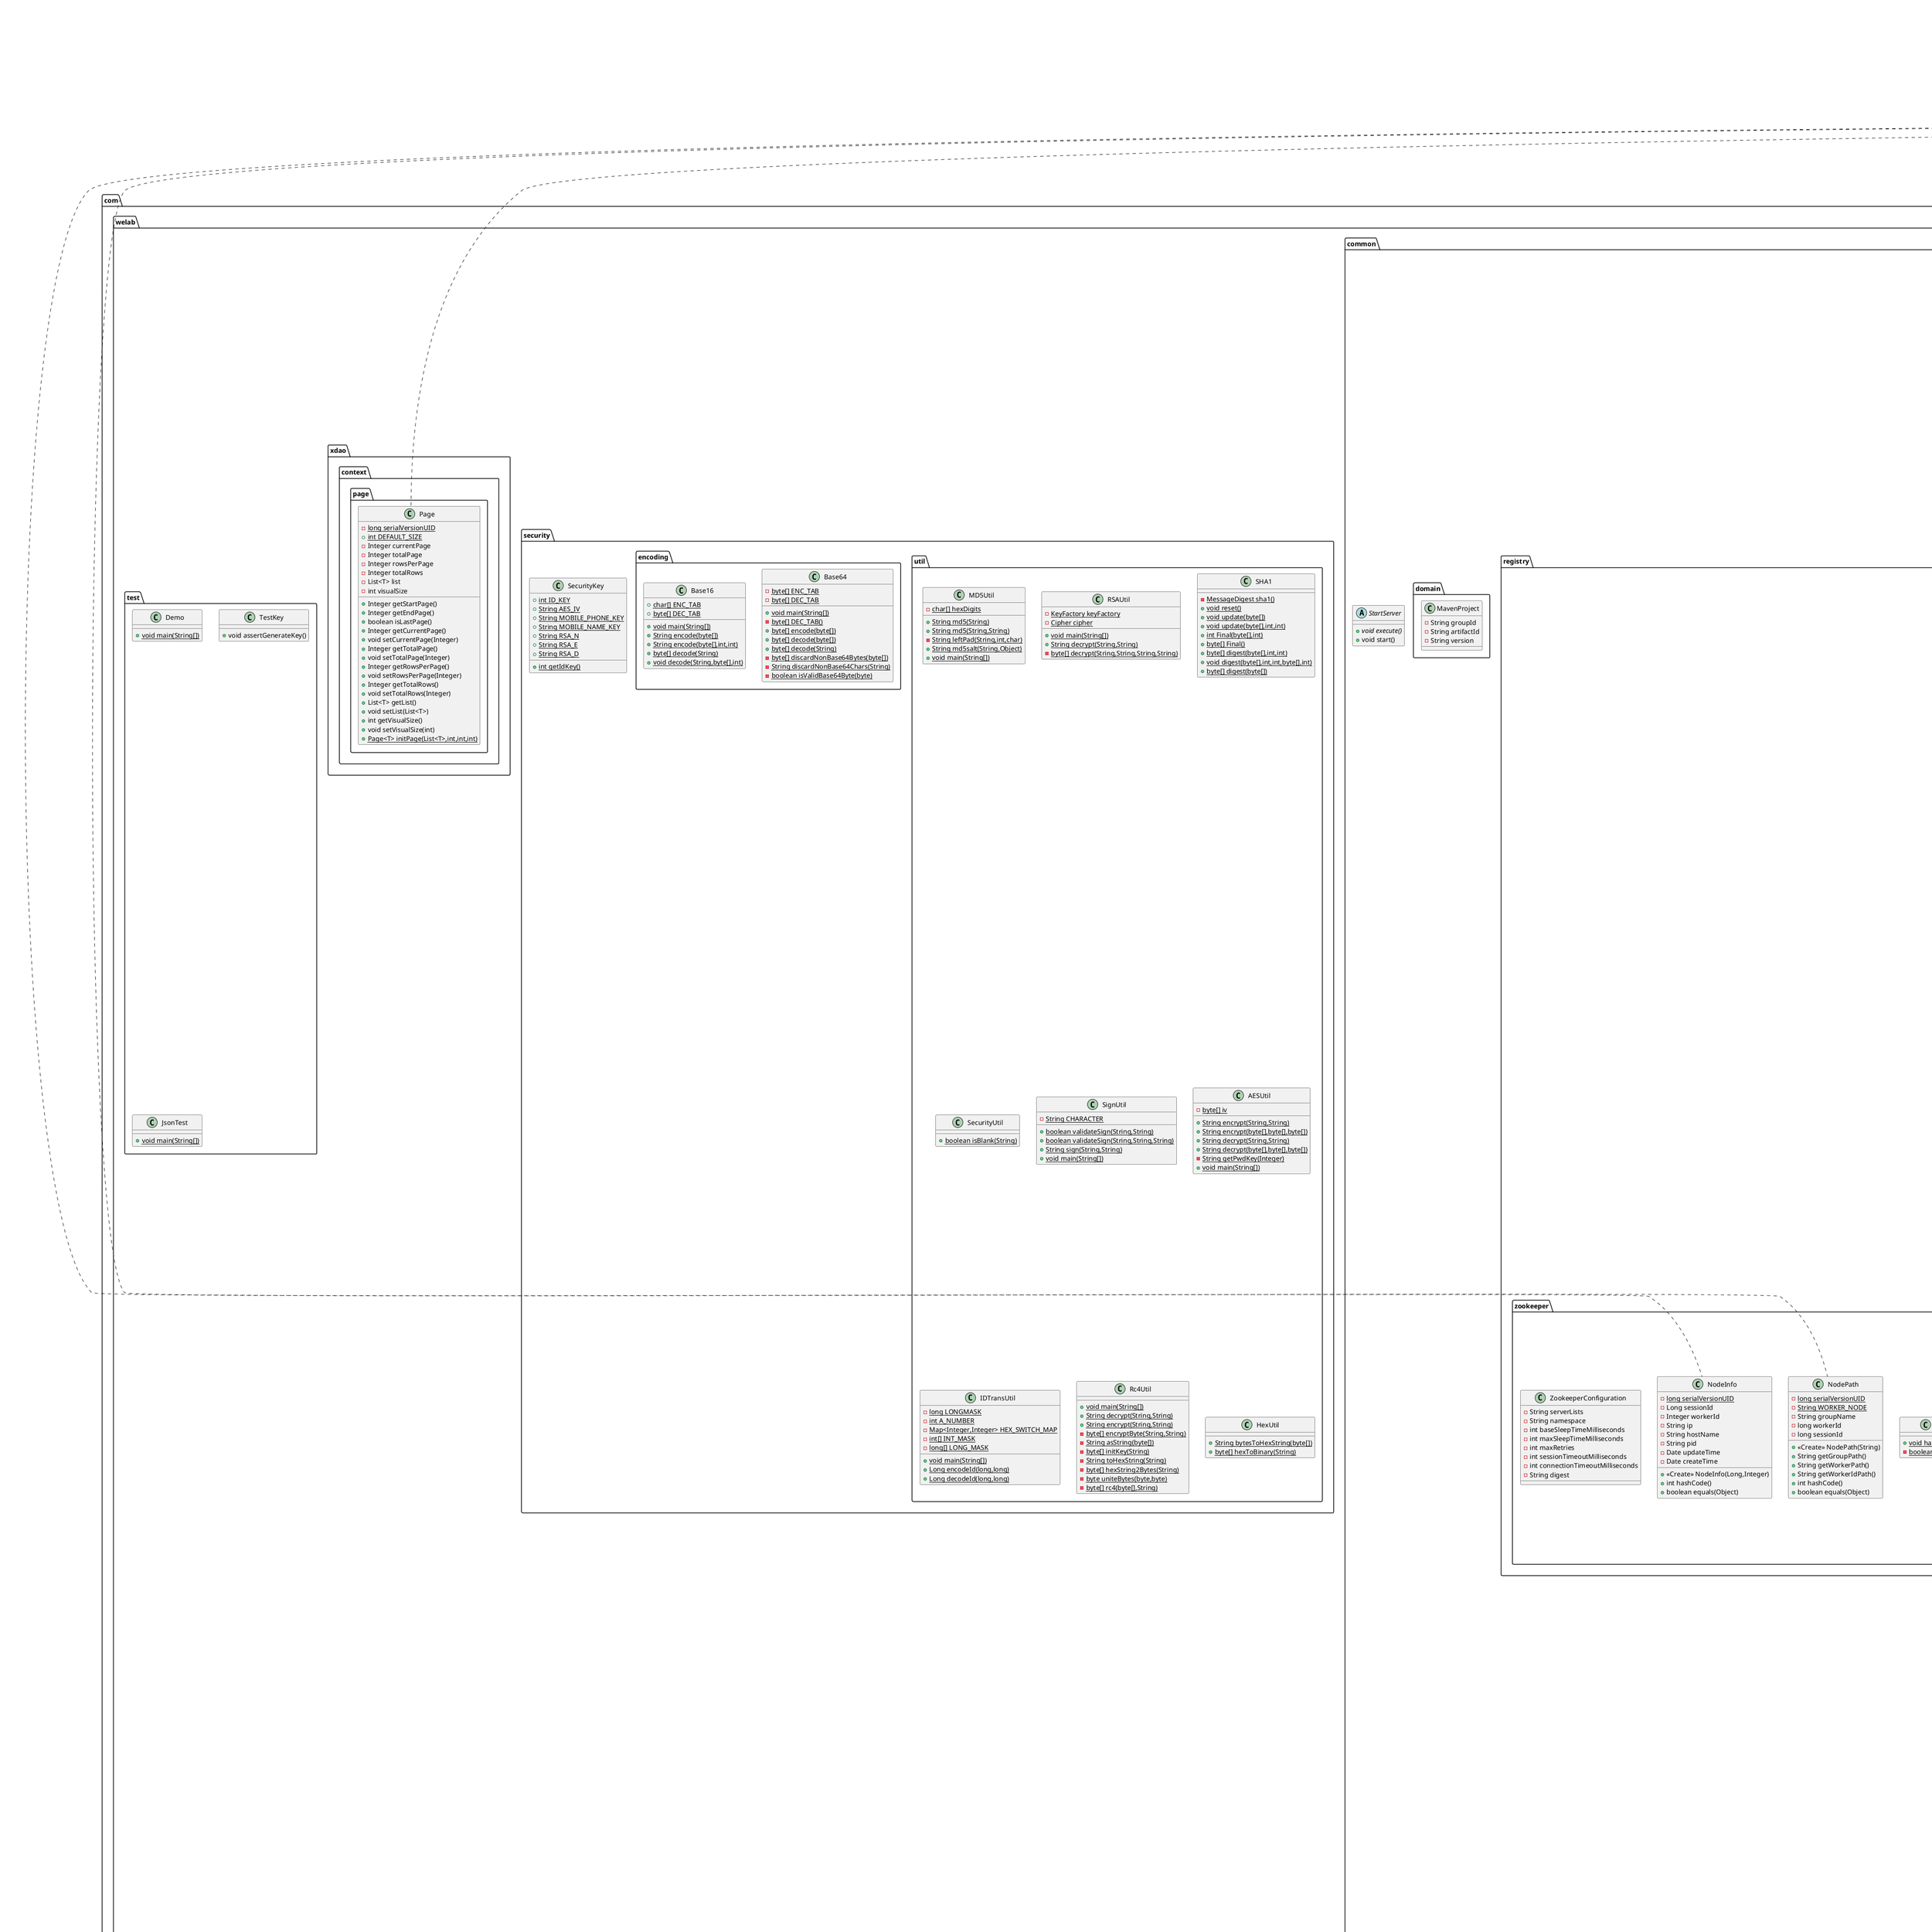 @startuml
class com.welab.common.utils.FileUtils {
- {static} int BUFFER
- {static} double KB_SIZE
- {static} double MB_SIZE
- {static} double GB_SIZE
- {static} String B
- {static} String KB
- {static} String MB
- {static} String GB
+ {static} InputStream getInputStreamFromClassPath(String)
+ boolean copyTo(String,String)
+ {static} boolean delete(String)
+ boolean moveFile(String,String)
+ {static} boolean makedir(String)
+ boolean rmdir(String)
+ {static} void uploadFile(InputStream,String)
+ {static} String getFileSizeStr(long)
}
class com.welab.security.util.MD5Util {
- {static} char[] hexDigits
+ {static} String md5(String)
+ {static} String md5(String,String)
- {static} String leftPad(String,int,char)
+ {static} String md5salt(String,Object)
+ {static} void main(String[])
}
class com.welab.security.util.RSAUtil {
- {static} KeyFactory keyFactory
- {static} Cipher cipher
+ {static} void main(String[])
+ {static} String decrypt(String,String)
- {static} byte[] decrypt(String,String,String,String)
}
interface com.welab.common.msg.BaseQueueEnum {
~ String TAG_NAME
~ MessageTypeEnum getMessageTypeEnum()
~ String getQueueName()
~ String getBindExchangeName()
~ String getRoutingKey()
~ String getDeadExchangeName()
~ String getDeadRoutingKey()
~ String getTag()
~ String getListenerContainerFactoryBeanId()
}
class com.welab.common.utils.YamlUtil {
+ {static} Map<String,Object> getMaps(String)
+ {static} Properties getProperties(String)
+ {static} OrderSafeProperties getOrderSafeProperties(String)
}
class com.welab.common.utils.BeanCopierUtil {
- {static} Map<String,BeanCopier> BEANCOPIER_MAP
+ {static} void copy(Object,Object)
}
interface com.welab.common.exception.BaseException {
~ Integer getCode()
~ String[] getArgs()
~ void setTime(Date)
~ Date getTime()
~ void setClassName(String)
~ String getClassName()
~ void setMethodName(String)
~ String getMethodName()
~ void setParameters(String[])
~ String[] getParameters()
~ void setHandled(boolean)
~ boolean isHandled()
~ String getMessage()
~ void setI18nMessage(String)
~ String getI18nMessage()
}
class com.welab.common.response.Response {
- {static} long serialVersionUID
- Integer code
- String message
- T result
+ {static} Map<Integer,String> RESPONSE_MAP
+ <<Create>> Response(Integer)
+ <<Create>> Response(Integer,T)
+ <<Create>> Response(Integer,String,T)
+ <<Create>> Response()
+ {static} boolean isSuccess(Response<?>)
+ Integer getCode()
+ String getMessage()
+ T getResult()
+ void setCode(Integer)
+ void setMessage(String)
+ void setResult(T)
+ boolean equals(Object)
+ String toString()
}
class com.welab.common.utils.AnnotationUtil {
+ {static} Map<String,Object> getAnnotationAttributes(Annotation)
+ {static} Map<String,Object> getAnnotationAttributes(Annotation,boolean)
+ {static} LinkedHashMap<String,Object> getAnnotationAttributes(Annotation,boolean,boolean)
~ {static} Object adaptValue(Object,boolean,boolean)
}
class com.welab.common.config.Sanitizer {
- {static} String[] REGEX_PARTS
- Pattern[] keysToSanitize
~ <<Create>> Sanitizer()
~ <<Create>> Sanitizer(String)
+ void setKeysToSanitize(String)
- Pattern getPattern(String)
- boolean isRegex(String)
+ Object sanitize(String,Object)
}
class com.welab.common.exception.WeLabException {
- {static} long serialVersionUID
- String code
- String message
- Object[] args
+ <<Create>> WeLabException()
+ <<Create>> WeLabException(String,Throwable)
+ <<Create>> WeLabException(Throwable)
+ <<Create>> WeLabException(String)
+ <<Create>> WeLabException(String,Object)
+ <<Create>> WeLabException(String,String,Object)
}
class com.welab.common.executor.PoolExecutorEngine {
- ThreadPoolExecutor executor
+ void ThreadPoolExecutor(ThreadPoolExecutor)
}
class com.welab.common.keygen.GeneratorConnectorFactory {
- Snowflake snowflake
- RegisterCenter register
- boolean working
- boolean connecting
+ <<Create>> GeneratorConnectorFactory(RegisterCenter)
+ void close()
+ void suspend()
+ boolean isWorking()
+ boolean isConnecting()
+ void init()
+ void connect()
}
class com.welab.common.factory.DefaultThreadFactory {
- {static} Map<String,DefaultThreadFactory> mapOfNameAndThreadFactory
- {static} Map<String,AtomicInteger> mapOfNameAndAtomicInteger
- String threadPoolName
- int priority
+ {static} DefaultThreadFactory getInstance(String)
+ {static} DefaultThreadFactory getInstance(String,Integer)
+ String getThreadPoolName()
+ Thread newThread(Runnable)
+ void setThreadName(String)
}
class com.welab.xdao.context.page.Page {
- {static} long serialVersionUID
+ {static} int DEFAULT_SIZE
- Integer currentPage
- Integer totalPage
- Integer rowsPerPage
- Integer totalRows
- List<T> list
- int visualSize
+ Integer getStartPage()
+ Integer getEndPage()
+ boolean isLastPage()
+ Integer getCurrentPage()
+ void setCurrentPage(Integer)
+ Integer getTotalPage()
+ void setTotalPage(Integer)
+ Integer getRowsPerPage()
+ void setRowsPerPage(Integer)
+ Integer getTotalRows()
+ void setTotalRows(Integer)
+ List<T> getList()
+ void setList(List<T>)
+ int getVisualSize()
+ void setVisualSize(int)
+ {static} Page<T> initPage(List<T>,int,int,int)
}
class com.welab.common.registry.zookeeper.ZookeeperConnectionStateListener {
- GeneratorConnector connector
+ <<Create>> ZookeeperConnectionStateListener(GeneratorConnector)
+ void stateChanged(CuratorFramework,ConnectionState)
# void doReconnecting()
}
class com.welab.common.serializer.support.HessianSerializer {
+ byte[] serialize(Object)
+ T deserialize(byte[])
- void closeQuietly(Closeable)
}
class com.welab.common.spring.SpringContextHolder {
- {static} ApplicationContext applicationContext
+ <<Create>> SpringContextHolder()
+ void setApplicationContext(ApplicationContext)
+ {static} ApplicationContext getApplicationContext()
+ {static} Object getBean(String)
+ {static} T getBean(Class<T>)
+ {static} T getBean(String,Class<T>)
}
class com.welab.common.utils.IDUtil {
+ {static} String uuid()
+ {static} void main(String[])
}
class com.welab.common.config.OrderSafeProperties {
- {static} long serialVersionUID
- LinkedHashSet<Object> keys
+ Enumeration<Object> keys()
+ Set<Object> keySet()
+ Object put(Object,Object)
+ Object remove(Object)
+ void clear()
+ void putAll(Map<? extends Object,? extends Object>)
+ Set<Map.Entry<Object,Object>> entrySet()
}
class com.welab.common.config.OrderSafeProperties$Entry {
- Object key
- Object value
- <<Create>> Entry(Object,Object)
+ Object getKey()
+ Object getValue()
+ Object setValue(Object)
}
class com.welab.common.utils.MathsUtil {
+ {static} int divisor(Integer[])
}
class com.welab.security.util.SHA1 {
- {static} MessageDigest sha1()
+ {static} void reset()
+ {static} void update(byte[])
+ {static} void update(byte[],int,int)
+ {static} int Final(byte[],int)
+ {static} byte[] Final()
+ {static} byte[] digest(byte[],int,int)
+ {static} void digest(byte[],int,int,byte[],int)
+ {static} byte[] digest(byte[])
}
class com.welab.test.Demo {
+ {static} void main(String[])
}
class com.welab.common.utils.http.Utils {
- {static} Logger LOG
+ {static} String ENTITY_STRING
+ {static} String ENTITY_FILE
+ {static} String ENTITY_BYTES
+ {static} String ENTITY_INPUTSTREAM
+ {static} String ENTITY_SERIALIZABLE
+ {static} String ENTITY_MULTIPART
- {static} List<String> SPECIAL_ENTITIY
+ {static} String checkHasParas(String,List<NameValuePair>,String)
+ {static} HttpEntity map2HttpEntity(List<NameValuePair>,Map<String,Object>,String)
- {static} String getMultipartFileName(String,int,int)
- {static} void removeContentTypeChraset(String,HttpEntity)
+ {static} Map<String,Object> buildParas(String)
+ {static} Map<String,Object> buildParas(String[][])
}
class com.welab.common.utils.NumberUtil {
+ {static} double formatDouble(double,int)
+ {static} float formatFloat(float,int)
+ {static} float formatFloat(float)
+ {static} int roundHalfUp(Object)
}
class com.welab.common.factory.NamedThreadFactory {
- AtomicInteger threadNum
- String prefix
- boolean daemo
- ThreadGroup group
+ <<Create>> NamedThreadFactory(String,boolean)
+ Thread newThread(Runnable)
+ ThreadGroup getThreadGroup()
+ String toString()
}
class com.welab.common.utils.ReportMaker {
- {static} Configuration cfg
- {static} Configuration getCfg()
+ {static} void exeute(Map<String,Object>,String,String)
+ {static} String exeute4Content(Map<String,Object>,String)
}
class com.welab.common.keygen.SnowflakeWorkerRegister {
- {static} long MAX_WORKER_NUM
- {static} int MAX_LOCK_WAIT_TIME_MS
- CoordinatorRegistryCenter regCenter
- NodePath nodePath
+ <<Create>> SnowflakeWorkerRegister(CoordinatorRegistryCenter,String)
+ long register()
+ void addConnectionLJistener(ConnectionStateListener)
+ void logout()
- String toJSON(NodeInfo)
}
class com.welab.common.utils.http.HttpClientUtil {
- {static} HttpClient client4HTTP
- {static} HttpClient client4HTTPS
- {static} Header[] headers
- {static} void create(HttpConfig)
+ {static} String get(HttpClient,String,Header[],HttpContext,String)
+ {static} String get(HttpConfig)
+ {static} String post(HttpClient,String,Header[],Map<String,Object>,HttpContext,String)
+ {static} String post(HttpConfig)
+ {static} String postJson(String,String)
+ {static} String getJson(String,String)
+ {static} String post(String,Map<String,Object>)
+ {static} String get(String,Map<String,Object>)
+ {static} String get(String)
+ {static} String post(String)
+ {static} String put(HttpClient,String,Map<String,Object>,Header[],HttpContext,String)
+ {static} String put(HttpConfig)
+ {static} String delete(HttpClient,String,Header[],HttpContext,String)
+ {static} String delete(HttpConfig)
+ {static} String patch(HttpClient,String,Map<String,Object>,Header[],HttpContext,String)
+ {static} String patch(HttpConfig)
+ {static} String head(HttpClient,String,Header[],HttpContext,String)
+ {static} String head(HttpConfig)
+ {static} String options(HttpClient,String,Header[],HttpContext,String)
+ {static} String options(HttpConfig)
+ {static} String trace(HttpClient,String,Header[],HttpContext,String)
+ {static} String trace(HttpConfig)
+ {static} OutputStream down(HttpClient,String,Header[],HttpContext,OutputStream)
+ {static} OutputStream down(HttpConfig)
+ {static} String upload(HttpClient,String,Header[],HttpContext)
+ {static} String upload(HttpConfig)
+ {static} int status(HttpClient,String,Header[],HttpContext,HttpMethods)
+ {static} int status(HttpConfig)
+ {static} String send(HttpConfig)
- {static} HttpResponse execute(HttpConfig)
- {static} String fmt2String(HttpResponse,String)
- {static} int fmt2Int(HttpResponse)
+ {static} OutputStream fmt2Stream(HttpResponse,OutputStream)
- {static} HttpRequestBase getRequest(String,HttpMethods)
- {static} void close(HttpResponse)
- {static} List<NameValuePair> getNameValuePairsFromMap(Map<String,Object>)
- {static} boolean isEmptyCollection(Map<?,?>)
}
class com.welab.common.executor.ExecutorEngine {
- {static} ListeningExecutorService executorService
+ <<Create>> ExecutorEngine()
+ <<Create>> ExecutorEngine(String)
+ <<Create>> ExecutorEngine(String,RejectedExecutionHandler,Integer)
+ <<Create>> ExecutorEngine(ThreadPoolExecutor)
- void executor(String,ThreadPoolExecutor,RejectedExecutionHandler,Integer)
+ List<O> execute(Collection<I>,ExecuteUnit<I,O>)
+ O execute(Collection<I>,ExecuteUnit<I,M>,MergeUnit<M,O>)
- ListenableFuture<List<O>> submitFutures(Collection<I>,ExecuteUnit<I,O>)
- void addCallback(ListenableFuture<T>)
- O getFutureResults(ListenableFuture<O>)
}
class com.welab.common.utils.BeanUtil {
+ {static} boolean isPrimitive(Object)
+ {static} Object getRealVal(Class<?>,String)
+ {static} String toString(Object)
+ {static} Object getPropertie(Object,String)
+ {static} boolean isNull(T)
}
class com.welab.common.utils.CollectionUtil {
+ {static} List<String> split(String)
+ {static} List<List<T>> split(Collection<T>,int)
+ {static} T[] concat(T[],T[])
+ {static} List<T> concat(List<T>,List<T>)
+ {static} Set<T> concat(Set<T>,Set<T>)
+ {static} List<List<Object>> split(Object[],int)
+ {static} void addAll(Collection,Object[])
+ {static} boolean isNull(Collection<?>)
+ {static} boolean isNull(Map<String,String>)
+ {static} boolean isNull(Object[])
}
class com.welab.common.registry.zookeeper.ZookeeperRegistryCenter {
- ZookeeperConfiguration zkConfig
- Map<String,TreeCache> caches
- CuratorFramework client
+ <<Create>> ZookeeperRegistryCenter(ZookeeperConfiguration)
+ void init()
+ void close()
- void waitForCacheClose()
+ String get(String)
- TreeCache findTreeCache(String)
+ String getDirectly(String)
+ List<String> getChildrenKeys(String)
+ int getNumChildren(String)
+ boolean isExisted(String)
+ void persist(String,String)
+ void update(String,String)
+ void persistEphemeral(String,String)
+ String persistSequential(String,String)
+ void persistEphemeralSequential(String)
+ void remove(String)
+ long getRegistryCenterTime(String)
+ Object getRawClient()
+ void addCacheData(String)
+ void evictCacheData(String)
+ Object getRawCache(String)
}
class com.welab.common.utils.AnnUtil {
+ {static} Set<Class<?>> getAllClasses(String)
+ {static} Set<String> getClassName(String,boolean)
- {static} Set<String> getClassNameByFile(String,Set<String>,boolean)
- {static} List<String> getClassNameByJar(String,boolean)
- {static} List<String> getClassNameByJars(URL[],String,boolean)
+ {static} Set<Class<?>> getClasses(String)
+ {static} void findAndAddClassesInPackageByFile(String,String,boolean,Set<Class<?>>)
+ {static} void main(String[])
}
class com.welab.common.utils.http.HttpHeader {
- Map<String,Header> headerMaps
- <<Create>> HttpHeader()
+ {static} HttpHeader custom()
+ HttpHeader other(String,String)
+ HttpHeader accept(String)
+ HttpHeader acceptCharset(String)
+ HttpHeader acceptEncoding(String)
+ HttpHeader acceptLanguage(String)
+ HttpHeader acceptRanges(String)
+ HttpHeader authorization(String)
+ HttpHeader cacheControl(String)
+ HttpHeader connection(String)
+ HttpHeader cookie(String)
+ HttpHeader contentLength(String)
+ HttpHeader contentType(String)
+ HttpHeader date(String)
+ HttpHeader expect(String)
+ HttpHeader from(String)
+ HttpHeader host(String)
+ HttpHeader ifMatch(String)
+ HttpHeader ifModifiedSince(String)
+ HttpHeader ifNoneMatch(String)
+ HttpHeader ifRange(String)
+ HttpHeader ifUnmodifiedSince(String)
+ HttpHeader maxForwards(String)
+ HttpHeader pragma(String)
+ HttpHeader proxyAuthorization(String)
+ HttpHeader range(String)
+ HttpHeader referer(String)
+ HttpHeader te(String)
+ HttpHeader upgrade(String)
+ HttpHeader userAgent(String)
+ HttpHeader warning(String)
+ HttpHeader via(String)
+ HttpHeader keepAlive(String)
+ String accept()
+ String acceptCharset()
+ String acceptEncoding()
+ String acceptLanguage()
+ String acceptRanges()
+ String authorization()
+ String cacheControl()
+ String connection()
+ String cookie()
+ String contentLength()
+ String contentType()
+ String date()
+ String expect()
+ String from()
+ String host()
+ String ifMatch()
+ String ifModifiedSince()
+ String ifNoneMatch()
+ String ifRange()
+ String ifUnmodifiedSince()
+ String maxForwards()
+ String pragma()
+ String proxyAuthorization()
+ String referer()
+ String te()
+ String upgrade()
+ String userAgent()
+ String via()
+ String warning()
+ String keepAlive()
- String get(String)
+ Header[] build()
}
class com.welab.common.utils.http.HttpHeader$HttpReqHead {
+ {static} String ACCEPT
+ {static} String ACCEPT_CHARSET
+ {static} String ACCEPT_ENCODING
+ {static} String ACCEPT_LANGUAGE
+ {static} String ACCEPT_RANGES
+ {static} String AUTHORIZATION
+ {static} String CACHE_CONTROL
+ {static} String CONNECTION
+ {static} String COOKIE
+ {static} String CONTENT_LENGTH
+ {static} String CONTENT_TYPE
+ {static} String DATE
+ {static} String EXPECT
+ {static} String FROM
+ {static} String HOST
+ {static} String IF_MATCH
+ {static} String IF_MODIFIED_SINCE
+ {static} String IF_NONE_MATCH
+ {static} String IF_RANGE
+ {static} String IF_UNMODIFIED_SINCE
+ {static} String KEEP_ALIVE
+ {static} String MAX_FORWARDS
+ {static} String PRAGMA
+ {static} String PROXY_AUTHORIZATION
+ {static} String RANGE
+ {static} String REFERER
+ {static} String TE
+ {static} String UPGRADE
+ {static} String USER_AGENT
+ {static} String VIA
+ {static} String WARNING
}
class com.welab.common.utils.http.HttpHeader$Headers {
+ {static} String APP_FORM_URLENCODED
+ {static} String TEXT_PLAIN
+ {static} String TEXT_HTML
+ {static} String TEXT_XML
+ {static} String TEXT_JSON
+ {static} String APPLICATION_JSON
+ {static} String CONTENT_CHARSET_ISO_8859_1
+ {static} String CONTENT_CHARSET_UTF8
+ {static} String DEF_PROTOCOL_CHARSET
+ {static} String CONN_CLOSE
+ {static} String KEEP_ALIVE
+ {static} String EXPECT_CONTINUE
}
class com.welab.security.util.SecurityUtil {
+ {static} boolean isBlank(String)
}
interface com.welab.common.registry.CoordinatorRegistryCenter {
~ String getDirectly(String)
~ List<String> getChildrenKeys(String)
~ int getNumChildren(String)
~ void persistEphemeral(String,String)
~ String persistSequential(String,String)
~ void persistEphemeralSequential(String)
~ void addCacheData(String)
~ void evictCacheData(String)
~ Object getRawCache(String)
}
class com.welab.common.utils.http.HttpClientException {
- {static} long serialVersionUID
+ <<Create>> HttpClientException()
+ <<Create>> HttpClientException(String,Throwable,boolean,boolean)
+ <<Create>> HttpClientException(String,Throwable)
+ <<Create>> HttpClientException(String)
+ <<Create>> HttpClientException(Throwable)
}
class com.welab.common.utils.BytesUtil {
+ {static} void main(String[])
+ {static} byte[] integer2Bytes(int)
+ {static} byte[] get2Bytes(int)
+ {static} byte[] get1Bytes(int)
+ {static} int bytes2Integer(byte[])
+ {static} int anybytes2Integer(byte[])
+ {static} void putShort(byte[],short,int)
+ {static} int getOneByteValue(byte)
+ {static} short getShort(byte[],int)
+ {static} void putInt(byte[],int,int)
+ {static} int getInt(byte[],int)
+ {static} void putLong(byte[],long,int)
+ {static} long getLong(byte[],int)
+ {static} byte[] getNewByteByTwo(byte[],byte[])
+ {static} String byte2hex(byte[])
+ {static} void printHexString(String,byte[])
+ {static} String bytes2HexString(byte[])
+ {static} String bytes2HexString(byte[],int,int)
+ {static} byte uniteBytes(byte,byte)
+ {static} byte[] hexString2Bytes(String)
+ {static} byte[] bytes2Bytes(byte[],byte[])
+ {static} byte[] copyBytes(byte[],int,int)
+ {static} int indexOfBytes(byte[],byte[])
+ {static} void putBytes(byte[],byte[],int)
+ {static} void putZero(byte[],int)
}
abstract class com.welab.common.StartServer {
+ {abstract}void execute()
+ void start()
}
class com.welab.common.utils.ThreadUtil {
+ {static} void sleep(long)
+ {static} ThreadGroup getRootThreadGroup()
+ {static} String stackTrace()
}
class com.welab.security.util.SignUtil {
- {static} String CHARACTER
+ {static} boolean validateSign(String,String)
+ {static} boolean validateSign(String,String,String)
+ {static} String sign(String,String)
+ {static} void main(String[])
}
class com.welab.common.utils.http.HttpCookies {
- HttpClientContext context
- CookieStore cookieStore
- <<Create>> HttpCookies()
+ {static} HttpCookies custom()
+ HttpClientContext getContext()
+ HttpCookies setContext(HttpClientContext)
+ CookieStore getCookieStore()
+ HttpCookies setCookieStore(CookieStore)
}
class com.welab.common.utils.http.SSLs {
- {static} SSLHandler SIMPLE_VERIFIER
- {static} SSLSocketFactory sslFactory
- {static} SSLConnectionSocketFactory sslConnFactory
- {static} SSLIOSessionStrategy sslIOSessionStrategy
- {static} SSLs sslutil
- SSLContext sc
+ {static} SSLs getInstance()
+ {static} SSLs custom()
+ {static} HostnameVerifier getVerifier()
+ SSLSocketFactory getSSLSF(SSLProtocolVersion)
+ SSLConnectionSocketFactory getSSLCONNSF(SSLProtocolVersion)
+ SSLIOSessionStrategy getSSLIOSS(SSLProtocolVersion)
+ SSLs customSSL(String,String)
+ SSLContext getSSLContext(SSLProtocolVersion)
}
class com.welab.common.utils.http.SSLs$SSLHandler {
+ java.security.cert.X509Certificate[] getAcceptedIssuers()
+ void checkServerTrusted(java.security.cert.X509Certificate[],String)
+ void checkClientTrusted(java.security.cert.X509Certificate[],String)
+ boolean verify(String,SSLSession)
}
enum com.welab.common.utils.http.SSLProtocolVersion {
+  SSL
+  SSLv3
+  TLSv1
+  TLSv1_1
+  TLSv1_2
- String name
- <<Create>> SSLProtocolVersion(String)
+ String getName()
+ {static} SSLProtocolVersion find(String)
}
class com.welab.common.utils.CRC16 {
- {static} int[] TABLE
- int sum
+ long getValue()
+ void reset()
+ void update(byte[],int,int)
+ void update(int)
+ {static} long checksum(byte[],int,int)
+ {static} void main(String[])
+ {static} Double getLatitude(String,String)
+ {static} Double getLongitude(String,String)
}
abstract class com.welab.common.utils.IDCardUtils {
- {static} String REGPEX_18_BIT
- {static} String REGPEX_15_BIT
- {static} String BIRTHDAY_18_BIT
- {static} String BIRTHDAY_15_BIT
- {static} char[] CHINA_ID_CARD_VALIDATE_BIT
+ {static} boolean validateIdCard(String)
+ {static} boolean validateIdCardOf18(String)
- {static} boolean checkDate(String)
- {static} boolean validateFormate(String)
- {static} boolean validateLastBit(String)
- {static} int[] getEveryBitWeightValue()
- {static} int getValidateValue(String)
- {static} boolean validateBirthday(String)
- {static} int getDaysOfMonth(int,int)
+ {static} boolean isLeAgeByCnid(String,int)
+ {static} boolean isAgeRangeByCnid(String,int,int)
+ {static} Integer getAgeWithCnid(String)
+ {static} Date getBirthdayWithCnid(String,String)
- {static} String parseBirthday(String)
}
class com.welab.common.exception.BaseRuntimeException {
- {static} long serialVersionUID
- Integer code
- Date time
- String[] args
- String className
- String methodName
- String[] parameters
- boolean handled
- String i18nMessage
+ <<Create>> BaseRuntimeException(Integer,String,Object[])
+ <<Create>> BaseRuntimeException(Integer,String,Throwable,Object[])
+ <<Create>> BaseRuntimeException(String,Throwable)
+ <<Create>> BaseRuntimeException(String)
+ Integer getCode()
+ Date getTime()
+ void setTime(Date)
+ String getClassName()
+ void setClassName(String)
+ String getMethodName()
+ void setMethodName(String)
+ String[] getParameters()
+ void setParameters(String[])
+ void setHandled(boolean)
+ boolean isHandled()
+ void setI18nMessage(String)
+ String getI18nMessage()
+ String[] getArgs()
}
class com.welab.common.utils.PropUtil {
- {static} Map<String,OrderSafeProperties> propMap
+ {static} OrderSafeProperties loadProperty(String)
+ {static} Map<String,String> getPropertieMaps(String)
+ {static} OrderSafeProperties getProperties(String)
+ {static} String getProp(String,String,boolean)
}
class com.welab.common.utils.JSONFormatUtil {
+ {static} void main(String[])
+ {static} String formatJson(String)
- {static} String getToken(String)
- {static} void doFill(StringBuilder,int,String)
}
class com.welab.common.registry.zookeeper.RegistryExceptionHandler {
+ {static} void handleException(Exception)
- {static} boolean isIgnoredException(Throwable)
}
class com.welab.common.exception.SecurityException {
- {static} long serialVersionUID
+ <<Create>> SecurityException()
+ <<Create>> SecurityException(String,Throwable)
+ <<Create>> SecurityException(String)
+ <<Create>> SecurityException(Throwable)
}
enum com.welab.common.utils.enums.BigDecimalType {
+  ROUND_HALF_UP
+  ROUND_HALF_DOWN
- int value
~ <<Create>> BigDecimalType(int)
+ int getValue()
}
class com.welab.common.utils.IntegerUtil {
+ {static} Integer defaultIfZero(Integer,Integer)
+ {static} Integer defaultIfError(String,Integer)
+ {static} Integer defaultIfError(Integer,Integer)
+ {static} Integer defaultIfSmallerThan0(Integer,Integer)
+ {static} Integer exceptionIfSmallerThan0(String)
+ {static} boolean isBiggerThan0(int)
+ {static} Integer maxIfTooBig(Integer,Integer)
}
interface com.welab.common.executor.ExecuteUnit {
~ O execute(I)
}
interface com.welab.common.executor.MergeUnit {
~ O merge(List<I>)
}
class com.welab.common.exception.FastRuntimeException {
- {static} long serialVersionUID
+ <<Create>> FastRuntimeException()
+ <<Create>> FastRuntimeException(String)
+ <<Create>> FastRuntimeException(Integer,String,Object[])
+ <<Create>> FastRuntimeException(Integer,String)
+ <<Create>> FastRuntimeException(String,Throwable)
+ <<Create>> FastRuntimeException(Integer,String,Throwable)
+ Throwable fillInStackTrace()
}
class com.welab.common.config.ClassLoaderUtils {
+ {static} void printJars()
}
interface com.welab.common.keygen.KeyGenerator {
~ long generateKey()
~ long[] generateKey(int)
}
enum com.welab.common.response.enums.ResponsCodeTypeEnum {
+  SUCCESS
+  SYSTEM_BUSY
+  REQUEST_TIME_OUT
+  PARAMETER_ERROR
+  NETWORK_ERROR
+  DATA_NOT_EXISTS
+  FILE_OVERSIZED
+  FAILURE
- Integer code
- String message
- <<Create>> ResponsCodeTypeEnum(Integer,String)
+ Integer getCode()
+ String getMessage()
}
class com.welab.common.utils.DELSVN {
+ {static} void main(String[])
+ {static} void delSVN(String)
+ {static} void getFiles(File,List<File>)
}
class com.welab.common.config.DefaultConfigService {
- {static} String appId
- {static} String fileNames
- {static} Boolean isConsoleClose
- Sanitizer sanitizer
- {static} boolean isLocal
- {static} String log_PATH
- {static} String log_LEVEL
- {static} OrderSafeProperties properties
- {static} String APOLLO_PROPERTY_SOURCE_NAME
- {static} String APP_PROPERTIES_CLASSPATH
- {static} String IGNORE_NAMESPACE
- List<String> namespaces
+ <<Create>> DefaultConfigService()
+ <<Create>> DefaultConfigService(String,String)
- boolean isInLocalMode()
- InputStream getInputStream()
- void reloadLogback(String,boolean)
+ void closeConsoleAppender()
+ OrderSafeProperties init()
- void appRepository()
- OrderSafeProperties remoteProperties()
- void setLogLevel(OrderSafeProperties)
- OrderSafeProperties loadProperties()
- void writeProperties()
- OrderSafeProperties getInit()
- PropertySourcesPlaceholderConfigurer placeSourcesPlaceholderConfigurer()
+ String getAppId()
+ void setAppId(String)
+ String getFileNames()
+ void setFileNames(String)
+ Map<String,String> getProperty()
+ Map<String,String> getPropertys()
+ String getProperty(String)
+ String getProperty(String,String)
+ Integer getIntProperty(String)
+ Integer getIntProperty(String,Integer)
+ Long getLongProperty(String)
+ Long getLongProperty(String,Long)
+ Short getShortProperty(String)
+ Short getShortProperty(String,Short)
+ Float getFloatProperty(String)
+ Float getFloatProperty(String,Float)
+ Double getDoubleProperty(String)
+ Double getDoubleProperty(String,Double)
+ Byte getByteProperty(String)
+ Byte getByteProperty(String,Byte)
+ Boolean getBooleanProperty(String)
+ Boolean getBooleanProperty(String,Boolean)
+ String[] getArrayProperty(String,String)
+ String[] getArrayProperty(String,String,String[])
+ Date getDateProperty(String,Date)
+ Date getDateProperty(String,String)
+ Date getDateProperty(String,String,Date)
+ Date getDateProperty(String,String,Locale,Date)
+ T getEnumProperty(String,Class<T>)
+ T getEnumProperty(String,Class<T>,T)
+ long getDurationProperty(String,long)
+ void addChangeListener(ConfigChangeListener)
+ void addChangeListener(String,ConfigChangeListener)
+ Set<String> getPropertyNames()
+ DefaultConfig getConfig()
+ DefaultConfig getConfig(String)
+ void initialize(ConfigurableApplicationContext)
- void loadParameter()
- List<String> getNamespaces()
+ void onApplicationEvent(ContextRefreshedEvent)
}
class com.welab.common.utils.ApolloUtil {
+ {static} void configUploadBatch(String,String,String,String)
}
class com.welab.common.utils.ArithmeticUtil {
- {static} int DEF_DIV_SCALE
+ {static} double add(double,double)
+ {static} boolean doubleEq(Double,double)
+ {static} BigDecimal add(String,String)
+ {static} String strAdd(String,String,int)
+ {static} double sub(double,double)
+ {static} BigDecimal sub(String,String)
+ {static} BigDecimal round(String,int)
+ {static} BigDecimal round(String,int,BigDecimalType)
+ {static} void main(String[])
+ {static} String strSub(String,String,int)
+ {static} double mul(double,double)
+ {static} BigDecimal mul(String,String)
+ {static} double mul2(double,double,int)
+ {static} String strMul2(String,String,int)
+ {static} BigDecimal div(String,String)
+ {static} double div(double,double)
+ {static} double div(double,double,int)
+ {static} BigDecimal div(String,String,int)
+ {static} String strDiv(String,String,int)
+ {static} BigDecimal bigDiv(String,String,int)
+ {static} BigDecimal strRemainder(String,String,int)
+ {static} String strRemainder2Str(String,String,int)
+ {static} boolean strcompareTo(String,String)
+ {static} boolean strcompareTo2(String,String)
+ {static} boolean strcompareTo3(String,String)
+ {static} BigDecimal bigRemainder(BigDecimal,BigDecimal,int)
+ {static} double round(double,int)
+ {static} String strRound(String,int)
}
class com.welab.common.exception.GlobalExceptionHandler {
- Logger log
+ <<Create>> GlobalExceptionHandler()
+ Response<Map<String,String>> MethodArgumentNotValidHandler(Exception)
}
interface com.welab.common.serializer.ISerializer {
~ byte[] serialize(Object)
~ T deserialize(byte[])
}
class com.welab.test.TestKey {
+ void assertGenerateKey()
}
class com.welab.security.util.AESUtil {
- {static} byte[] iv
+ {static} String encrypt(String,String)
+ {static} String encrypt(byte[],byte[],byte[])
+ {static} String decrypt(String,String)
+ {static} String decrypt(byte[],byte[],byte[])
- {static} String getPwdKey(Integer)
+ {static} void main(String[])
}
class com.welab.common.pinyin.PinyinResource {
- {static} Properties getResource(String)
# {static} Properties getPinyinTable()
# {static} Properties getMutilPintinTable()
# {static} Properties getChineseTable()
}
class com.welab.common.domain.MavenProject {
- String groupId
- String artifactId
- String version
}
class com.welab.common.utils.CharsetUtil {
+ {static} String decode(String)
+ {static} String encode(String)
+ {static} Integer getIntParam(String)
+ {static} Boolean getBooleanParam(String)
}
enum com.welab.common.utils.http.HttpMethods {
+  GET
+  POST
+  HEAD
+  PUT
+  DELETE
+  TRACE
+  PATCH
+  OPTIONS
- int code
- String name
- <<Create>> HttpMethods(int,String)
+ String getName()
+ int getCode()
}
interface com.welab.common.registry.RegistryCenter {
~ void init()
~ void close()
~ String get(String)
~ boolean isExisted(String)
~ void persist(String,String)
~ void update(String,String)
~ void remove(String)
~ long getRegistryCenterTime(String)
~ Object getRawClient()
}
class com.welab.test.JsonTest {
+ {static} void main(String[])
}
enum com.welab.common.msg.MessageTypeEnum {
+  DIRECT
+  FANOUT
+  DELAY
+  TOPIC
}
class com.welab.security.util.IDTransUtil {
- {static} long LONGMASK
- {static} int A_NUMBER
- {static} Map<Integer,Integer> HEX_SWITCH_MAP
- {static} int[] INT_MASK
- {static} long[] LONG_MASK
+ {static} void main(String[])
+ {static} Long encodeId(long,long)
+ {static} Long decodeId(long,long)
}
class com.welab.common.registry.zookeeper.NodeInfo {
- {static} long serialVersionUID
- Long sessionId
- Integer workerId
- String ip
- String hostName
- String pid
- Date updateTime
- Date createTime
+ <<Create>> NodeInfo(Long,Integer)
+ int hashCode()
+ boolean equals(Object)
}
class com.welab.common.utils.ReflectUtil {
- {static} Map<String,Field[]> fieldMap
- {static} Map<Class<?>,Map<String,Field>> fieldMaps
+ {static} Field[] getFields(Class<T>,boolean)
+ {static} Field[] getFields(T,boolean)
- {static} Field[] getClassFields(Class<?>,boolean)
+ {static} Map<String,Field> getFieldMap(Class<?>)
+ {static} Object getFieldValue(Object,String)
+ {static} void setFieldValue(Object,Field,Object)
}
class com.welab.common.registry.zookeeper.NodePath {
- {static} long serialVersionUID
- {static} String WORKER_NODE
- String groupName
- long workerId
- long sessionId
+ <<Create>> NodePath(String)
+ String getGroupPath()
+ String getWorkerPath()
+ String getWorkerIdPath()
+ int hashCode()
+ boolean equals(Object)
}
class com.welab.security.util.Rc4Util {
+ {static} void main(String[])
+ {static} String decrypt(String,String)
+ {static} String encrypt(String,String)
- {static} byte[] encryptByte(String,String)
- {static} String asString(byte[])
- {static} byte[] initKey(String)
- {static} String toHexString(String)
- {static} byte[] hexString2Bytes(String)
- {static} byte uniteBytes(byte,byte)
- {static} byte[] rc4(byte[],String)
}
class com.welab.common.utils.MurmurHash {
+ {static} int hash(byte[],int)
+ {static} int hash(byte[],int,int,int)
+ {static} int hash(ByteBuffer,int)
+ {static} long hash64A(byte[],int)
+ {static} long hash64A(byte[],int,int,int)
+ {static} long hash64A(ByteBuffer,int)
+ {static} long hash(byte[])
}
class com.welab.common.utils.JSONUtil {
- {static} ObjectSerializer longSerializer
+ {static} String toCompatibleJson(Object,String)
+ {static} String toCompatibleJson(Object)
+ {static} String toJson(Object,SerializerFeature)
+ {static} T fromJson(String,Class<T>)
+ {static} List<T> getList(String,Class<T>)
+ {static} Map<Object,Object> fromJson(String)
+ {static} List<Map<Object,Object>> fromJsonList(String)
}
class com.welab.common.pinyin.PinyinHelper {
- {static} Properties PINYIN_TABLE
- {static} Properties MUTIL_PINYIN_TABLE
- {static} String PINYIN_SEPARATOR
- {static} String ALL_UNMARKED_VOWEL
- {static} String ALL_MARKED_VOWEL
- {static} String[] convertWithToneNumber(String)
- {static} String[] convertWithoutTone(String)
- {static} String[] formatPinyin(String,PinyinFormat)
+ {static} String[] convertToPinyinArray(char,PinyinFormat)
+ {static} String[] convertToPinyinArray(char)
+ {static} String convertToPinyinString(String,String,PinyinFormat)
+ {static} String convertToPinyinString(String,String)
+ {static} boolean hasMultiPinyin(char)
+ {static} String getShortPinyin(String)
~ {static} String string2Unicode(String)
~ {static} String unicode2String(String)
+ {static} void main(String[])
}
class com.welab.common.serializer.support.KryoSerializer {
+ byte[] serialize(Object)
+ T deserialize(byte[])
}
class com.welab.common.serializer.support.KryoSerializer$KryoHolder {
- Kryo kryo
~ {static} int BUFFER_SIZE
- Output output
- Input input
~ <<Create>> KryoHolder(Kryo)
}
interface com.welab.common.serializer.support.KryoSerializer$KryoPool {
~ KryoHolder get()
~ void offer(KryoHolder)
}
class com.welab.common.serializer.support.KryoSerializer$KryoPoolImpl {
- {static} Deque<KryoHolder> deques
+ {static} KryoPool getInstance()
+ KryoHolder get()
+ KryoHolder creatInstnce()
+ void offer(KryoHolder)
}
class com.welab.common.serializer.support.KryoSerializer$KryoPoolImpl$Singleton {
- {static} KryoPool pool
}
class com.welab.common.utils.http.HttpConfig {
+ boolean isSetPool
- SSLProtocolVersion sslpv
- SSLs ssls
- HttpClient client
- Header[] headers
- boolean isReturnRespHeaders
- HttpMethods method
- String methodName
- HttpContext context
- Map<String,Object> map
- String json
- String xml
- String encoding
- String inenc
- String outenc
- int requestTimeout
- int connectTimeout
- int socketTimeout
- {static} ThreadLocal<OutputStream> outs
- {static} ThreadLocal<String> urls
- <<Create>> HttpConfig()
+ HttpConfig timeout(int)
+ HttpConfig timeout(int,boolean)
+ HttpConfig ssl()
+ HttpConfig ssl(String)
+ HttpConfig ssl(String,String)
+ HttpConfig pool(int,int)
+ HttpConfig proxy(String,int)
+ HttpConfig retry(int)
+ HttpConfig retry(int,boolean)
+ HttpConfig sslpv(String)
+ HttpConfig sslpv(SSLProtocolVersion)
+ {static} HttpConfig custom()
+ HttpConfig client(HttpClient)
+ HttpConfig connectTimeout(int)
+ HttpConfig requestTimeout(int)
+ HttpConfig socketTimeout(int)
+ HttpConfig url(String)
+ HttpConfig headers(Header[])
+ HttpConfig headers(Header[],boolean)
+ HttpConfig method(HttpMethods)
+ HttpConfig methodName(String)
+ HttpConfig context(HttpContext)
+ HttpConfig map(Map<String,Object>)
+ HttpConfig json(String)
+ HttpConfig xml(String)
+ HttpConfig files(String[])
+ HttpConfig files(String[],String)
+ HttpConfig files(String[],String,boolean)
+ HttpConfig encoding(String)
+ HttpConfig inenc(String)
+ HttpConfig outenc(String)
+ HttpConfig out(OutputStream)
+ HttpClient client()
+ Header[] headers()
+ boolean isReturnRespHeaders()
+ String url()
+ HttpMethods method()
+ String methodName()
+ HttpContext context()
+ Map<String,Object> map()
+ String json()
+ String xml()
+ String encoding()
+ String inenc()
+ String outenc()
+ OutputStream out()
+ int requestTimeout()
+ int connectTimeout()
+ int socketTimeout()
}
class com.welab.common.keygen.KeyGeneratorFactory {
- GeneratorConnectorFactory connector
- String zookeeperUrl
- String username
- String password
- String appId
+ <<Create>> KeyGeneratorFactory(String)
+ <<Create>> KeyGeneratorFactory(String,String,String,String)
+ void setZookeeperUrl(String)
+ void setUsername(String)
+ void setPassword(String)
- void init()
+ long generateKey()
+ long[] generateKey(int)
}
class com.welab.common.exception.util.ExceptionUtils {
+ <<Create>> ExceptionUtils()
+ {static} String[] convertArgsToString(Object[])
+ {static} String toString(Throwable)
+ {static} String toString(String,Throwable)
}
class com.welab.security.SecurityKey {
+ {static} int ID_KEY
+ {static} String AES_IV
+ {static} String MOBILE_PHONE_KEY
+ {static} String MOBILE_NAME_KEY
+ {static} String RSA_N
+ {static} String RSA_E
+ {static} String RSA_D
+ {static} int getIdKey()
}
class com.welab.common.utils.EntityUtil {
- {static} boolean isEmpty(Collection<?>)
+ {static} List<Object> getOneFieldValues(Collection<?>,String)
+ {static} List<T> getOneFieldValues(Collection<?>,String,Class<T>)
+ {static} Map<Object,T> getField2EntityMap(List<T>,String)
+ {static} Map<T2,T> getField2EntityMap(List<T>,String,Class<T2>)
+ {static} Map<String,String> entity2Map(Object)
}
class com.welab.common.utils.StringUtil {
+ {static} String EMPTY_STRING
+ {static} String[] EMPTY_STRING_ARRAY
+ {static} String WORD_SEPARATOR
+ {static} boolean isBlank(String)
+ {static} String trimToEmpty(String)
}
class com.welab.common.utils.RowMapperUtil {
~ {static} Map<Class<?>,Map<String,String>> SQL_FIELD_MAP
- {static} Map<Class<?>,TypeEnum> TYPE_MAP
~ {static} void init()
+ {static} T map2Entity(Map<String,Object>,Class<T>)
- {static} Object getRealValue(Field,Object)
- {static} Object getValueByClass(Class<?>,String)
- {static} Object getValueByClass(Class<?>,Number)
+ {static} List<T> map2List(List<Map<String,Object>>,Class<T>)
- {static} boolean isUpperEnglishChar(char)
- {static} boolean isNumberChar(char)
- {static} String getMysqlStandField(String)
}
enum com.welab.common.utils.TypeEnum {
+  Integer
+  Long
+  Float
+  Double
+  Boolean
+  String
+  Date
+  Object
}
class com.welab.security.encoding.Base64 {
- {static} byte[] ENC_TAB
- {static} byte[] DEC_TAB
+ {static} void main(String[])
- {static} byte[] DEC_TAB()
+ {static} byte[] encode(byte[])
+ {static} byte[] decode(byte[])
+ {static} byte[] decode(String)
- {static} byte[] discardNonBase64Bytes(byte[])
- {static} String discardNonBase64Chars(String)
- {static} boolean isValidBase64Byte(byte)
}
interface com.welab.common.executor.PoolExecutor {
~ ThreadPoolExecutor getExecutor()
}
class com.welab.common.msg.BaseMessageBody {
- String uniqueId
}
class com.welab.common.utils.DateUtil {
+ {static} long DAY_TIMES
+ {static} int DAY_HOUR_TIMES
+ {static} int DAY_MIN_TIMES
+ {static} int DAY_SEC_TIMES
+ {static} Date getCurrentDateTime()
+ {static} boolean contains(Date,Date,Date)
+ {static} String dateToString(Date,String)
+ {static} String dateToString(Long,String)
+ {static} String currentDateStr()
+ {static} Date stringToDate(String,String)
+ {static} Date stringToDate(String)
+ {static} boolean isYesterday(long)
+ {static} long timePre(Date,Date)
+ {static} long timePre(String,String)
+ {static} boolean isBeforeToday(long)
+ {static} boolean isBefore(Date,Date)
+ {static} Date plusHours(Date,int)
+ {static} String plusDays(Date,int,String)
+ {static} Date plusDays(Date,int)
+ {static} String plusHours(Date,int,String)
+ {static} String plusMins(Date,int,String)
+ {static} Date plusMins(Date,int)
+ {static} String plusMonths(Date,int,String)
+ {static} Date plusMonths(Date,int)
+ {static} String plusSeconds(Date,int,String)
+ {static} Date plusSeconds(Date,int)
+ {static} boolean isAfterToday(long)
+ {static} boolean isAfter(Date,Date)
+ {static} DateTime getToday(int,int,int)
+ {static} Date getTodayDate(int,int,int)
+ {static} DateTime getDateTime(int,int,int,int,int,int)
+ {static} Date getDate(int,int,int,int,int,int)
+ {static} Date getDateTime(Date)
+ {static} boolean isToday(long)
+ {static} int getWeekDay()
+ {static} boolean isWorkDay()
+ {static} long getToday()
+ {static} long getTodayTime(int,int,int)
+ {static} int getMonth()
+ {static} int getPreMonth()
+ {static} int getDay()
+ {static} int getDay(Date)
+ {static} int getMaxDayInMon()
+ {static} int getMaxDayInMon(Date)
+ {static} int getYear()
+ {static} int getPerMonth()
+ {static} long getDaysBetween(Date,Date)
+ {static} long getYearsBetween(Date,Date)
+ {static} long getDaysBetween(String,String)
+ {static} long getDaysBetweenInTimeLevelCase(Date,Date)
+ {static} long getDaysBetweenInDateLevelCase(Date,Date)
+ {static} long containMonths(Date,Date)
+ {static} long containDays(Date,Date)
+ {static} String dateToString(Date,int,String)
+ {static} String getFomaterTime(long)
+ {static} Date getMonday()
+ {static} Date getDateByDay(int)
+ {static} Date getDateByYear(int)
+ {static} String getGMT(Date)
+ {static} void main(String[])
}
class com.welab.common.utils.DateUtil$TimeFormatter {
+ {static} String YYYY_MM_DD_HH_MM_SS
+ {static} String YYYY_MM_DD_HH_MM
+ {static} String YYYY_MM_DD
+ {static} String YYYYMMDD
+ {static} String YYYYMM
+ {static} String HH_MM_SS
}
interface com.welab.common.registry.GeneratorConnector {
~ void init()
~ void connect()
~ void suspend()
~ boolean isWorking()
~ boolean isConnecting()
}
class com.welab.security.util.HexUtil {
+ {static} String bytesToHexString(byte[])
+ {static} byte[] hexToBinary(String)
}
class com.welab.common.registry.zookeeper.ZookeeperConfiguration {
- String serverLists
- String namespace
- int baseSleepTimeMilliseconds
- int maxSleepTimeMilliseconds
- int maxRetries
- int sessionTimeoutMilliseconds
- int connectionTimeoutMilliseconds
- String digest
}
class com.welab.common.utils.NetUtil {
- {static} Logger logger
+ {static} String LOCALHOST
+ {static} String ANYHOST
- {static} int RND_PORT_START
- {static} int RND_PORT_RANGE
- {static} Random RANDOM
- {static} int MIN_PORT
- {static} int MAX_PORT
- {static} Pattern ADDRESS_PATTERN
- {static} Pattern LOCAL_IP_PATTERN
- {static} Pattern IP_PATTERN
- {static} Pattern IP_INTRANET_PATTERN
- {static} InetAddress LOCAL_ADDRESS
- {static} ConcurrentHashMap<String,String> HOST_IP_CACHE
+ {static} int getRandomPort()
+ {static} int getAvailablePort()
+ {static} int getAvailablePort(int)
+ {static} boolean isInvalidPort(int)
+ {static} boolean isValidAddress(String)
+ {static} boolean isLocalHost(String)
+ {static} boolean isAnyHost(String)
+ {static} boolean isInvalidLocalHost(String)
+ {static} boolean isValidLocalHost(String)
+ {static} InetSocketAddress getLocalSocketAddress(String,int)
- {static} boolean isValidAddress(InetAddress)
- {static} boolean isValidIntranetAddress(InetAddress)
+ {static} String getLocalHost()
+ {static} String getLocalHostName()
+ {static} InetAddress getLocalAddress()
+ {static} String getLogHost()
- {static} InetAddress getLocalAddress0()
- {static} InetAddress getLocalAddress1()
+ {static} String getIpByHost(String)
+ {static} String toAddressString(InetSocketAddress)
+ {static} InetSocketAddress toAddress(String)
+ {static} String toURL(String,String,int,String)
}
class com.welab.common.pinyin.PinyinFormat {
- String name
+ {static} PinyinFormat WITH_TONE_MARK
+ {static} PinyinFormat WITHOUT_TONE
+ {static} PinyinFormat WITH_TONE_NUMBER
# <<Create>> PinyinFormat(String)
# String getName()
}
class com.welab.common.serializer.support.StringSerializer {
+ String deserialize(byte[])
+ byte[] serialize(String)
}
class com.welab.common.utils.FreemarkerUtil {
- {static} Configuration cfg
- {static} Logger logger
+ {static} void exeute(Object,String,String)
+ {static} String exeute4Content(Object,String)
}
class com.welab.common.serializer.support.SpringSerializer {
+ byte[] serialize(Object)
+ T deserialize(byte[])
}
class com.welab.common.keygen.Snowflake {
- long workerId
- long epoch
- long workerIdBits
- long maxWorkerId
- long workerIdShift
- long timestampLeftShift
- long sequenceBits
- long sequenceMask
- long sequence
- long lastTimestamp
- int HUNDRED_K
- <<Create>> Snowflake(long)
+ {static} Snowflake create(long)
+ long nextId()
+ long[] nextId(int)
- long tilNextMillis(long)
- long timeGen()
}
class com.welab.common.exception.UnKnownVerifyException {
- {static} long serialVersionUID
+ <<Create>> UnKnownVerifyException(String)
}
class com.welab.security.encoding.Base16 {
+ {static} char[] ENC_TAB
+ {static} byte[] DEC_TAB
+ {static} void main(String[])
+ {static} String encode(byte[])
+ {static} String encode(byte[],int,int)
+ {static} byte[] decode(String)
+ {static} void decode(String,byte[],int)
}
interface com.welab.common.registry.RegisterCenter {
~ long register()
~ void logout()
}
class com.welab.common.pinyin.ChineseHelper {
- {static} Properties CHINESE_TABLE
+ {static} char convertToSimplifiedChinese(char)
+ {static} char convertToTraditionalChinese(char)
+ {static} String convertToSimplifiedChinese(String)
+ {static} String convertToTraditionalChinese(String)
+ {static} boolean isTraditionalChinese(char)
+ {static} boolean isChinese(char)
}


java.io.Serializable <|.. com.welab.common.response.Response
com.welab.common.exception.RuntimeException <|-- com.welab.common.exception.WeLabException
com.welab.common.executor.PoolExecutor <|.. com.welab.common.executor.PoolExecutorEngine
com.welab.common.registry.GeneratorConnector <|.. com.welab.common.keygen.GeneratorConnectorFactory
java.util.concurrent.ThreadFactory <|.. com.welab.common.factory.DefaultThreadFactory
java.io.Serializable <|.. com.welab.xdao.context.page.Page
org.apache.curator.framework.state.ConnectionStateListener <|.. com.welab.common.registry.zookeeper.ZookeeperConnectionStateListener
com.welab.common.serializer.ISerializer <|.. com.welab.common.serializer.support.HessianSerializer
org.springframework.context.ApplicationContextAware <|.. com.welab.common.spring.SpringContextHolder
java.util.Properties <|-- com.welab.common.config.OrderSafeProperties
com.welab.common.config.OrderSafeProperties +.. com.welab.common.config.OrderSafeProperties$Entry
com.welab.common.config.Entry <|.. com.welab.common.config.OrderSafeProperties$Entry
org.apache.commons.lang3.math.NumberUtils <|-- com.welab.common.utils.NumberUtil
java.util.concurrent.ThreadFactory <|.. com.welab.common.factory.NamedThreadFactory
com.welab.common.registry.RegisterCenter <|.. com.welab.common.keygen.SnowflakeWorkerRegister
com.welab.common.registry.CoordinatorRegistryCenter <|.. com.welab.common.registry.zookeeper.ZookeeperRegistryCenter
com.welab.common.utils.http.HttpHeader +.. com.welab.common.utils.http.HttpHeader$HttpReqHead
com.welab.common.utils.http.HttpHeader +.. com.welab.common.utils.http.HttpHeader$Headers
com.welab.common.registry.RegistryCenter <|-- com.welab.common.registry.CoordinatorRegistryCenter
com.welab.common.utils.http.RuntimeException <|-- com.welab.common.utils.http.HttpClientException
com.welab.common.utils.http.SSLs +.. com.welab.common.utils.http.SSLs$SSLHandler
com.welab.common.utils.http.X509TrustManager <|.. com.welab.common.utils.http.SSLs$SSLHandler
com.welab.common.utils.http.HostnameVerifier <|.. com.welab.common.utils.http.SSLs$SSLHandler
java.util.zip.Checksum <|.. com.welab.common.utils.CRC16
com.welab.common.exception.BaseException <|.. com.welab.common.exception.BaseRuntimeException
org.springframework.core.NestedRuntimeException <|-- com.welab.common.exception.BaseRuntimeException
com.welab.common.exception.RuntimeException <|-- com.welab.common.exception.SecurityException
com.welab.common.exception.BaseRuntimeException <|-- com.welab.common.exception.FastRuntimeException
org.springframework.context.ApplicationContextInitializer <|.. com.welab.common.config.DefaultConfigService
org.springframework.context.ApplicationListener <|.. com.welab.common.config.DefaultConfigService
java.io.Serializable <|.. com.welab.common.registry.zookeeper.NodeInfo
java.io.Serializable <|.. com.welab.common.registry.zookeeper.NodePath
com.welab.common.serializer.ISerializer <|.. com.welab.common.serializer.support.KryoSerializer
com.welab.common.serializer.support.KryoSerializer +.. com.welab.common.serializer.support.KryoSerializer$KryoHolder
com.welab.common.serializer.support.KryoSerializer +.. com.welab.common.serializer.support.KryoSerializer$KryoPool
com.welab.common.serializer.support.KryoSerializer +.. com.welab.common.serializer.support.KryoSerializer$KryoPoolImpl
com.welab.common.serializer.support.KryoPool <|.. com.welab.common.serializer.support.KryoSerializer$KryoPoolImpl
com.welab.common.serializer.support.KryoSerializer$KryoPoolImpl +.. com.welab.common.serializer.support.KryoSerializer$KryoPoolImpl$Singleton
org.apache.http.impl.client.HttpClientBuilder <|-- com.welab.common.utils.http.HttpConfig
com.welab.common.keygen.KeyGenerator <|.. com.welab.common.keygen.KeyGeneratorFactory
com.welab.common.exception.util.ExceptionUtils <|-- com.welab.common.exception.util.ExceptionUtils
org.apache.commons.lang3.StringUtils <|-- com.welab.common.utils.StringUtil
java.io.Serializable <|.. com.welab.common.msg.BaseMessageBody
com.welab.common.utils.DateUtil +.. com.welab.common.utils.DateUtil$TimeFormatter
java.io.Closeable <|-- com.welab.common.registry.GeneratorConnector
com.welab.common.serializer.ISerializer <|.. com.welab.common.serializer.support.SpringSerializer
com.welab.common.exception.RuntimeException <|-- com.welab.common.exception.UnKnownVerifyException
@enduml